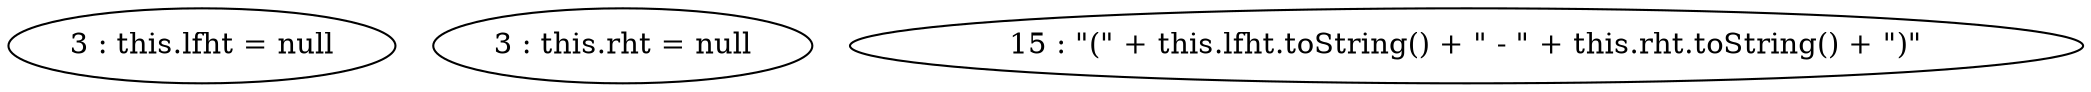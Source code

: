 digraph G {
"3 : this.lfht = null"
"3 : this.rht = null"
"15 : \"(\" + this.lfht.toString() + \" - \" + this.rht.toString() + \")\""
}